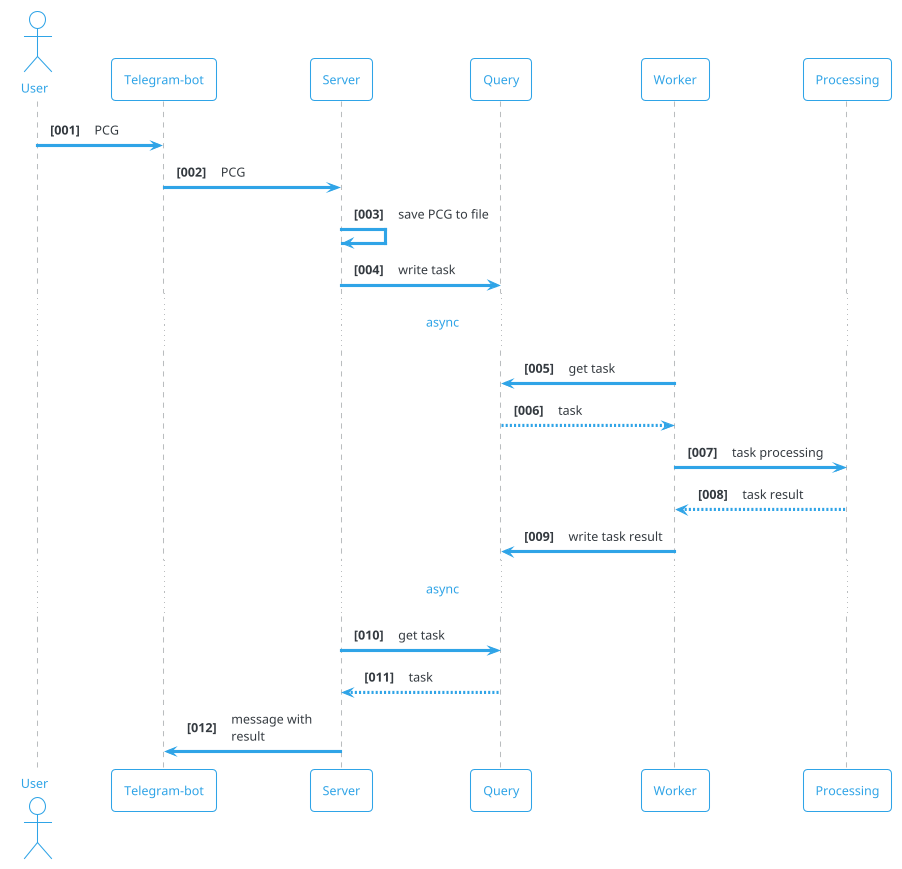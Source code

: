 
@startuml d1
!theme cerulean-outline
autonumber "<b>[000]"
' title Main workflow
Actor User
participant "Telegram-bot" as TB
participant "Server" as S
participant "Query" as Q
participant "Worker" as W
participant "Processing" as P

User->TB:PCG
TB->S:PCG
S->S:save PCG to file
S->Q:write task
...async...
W->Q:get task
return task
W->P:task processing
return task result
W->Q:write task result
...async...
S->Q:get task
return task
S->TB:message with \nresult

@enduml


